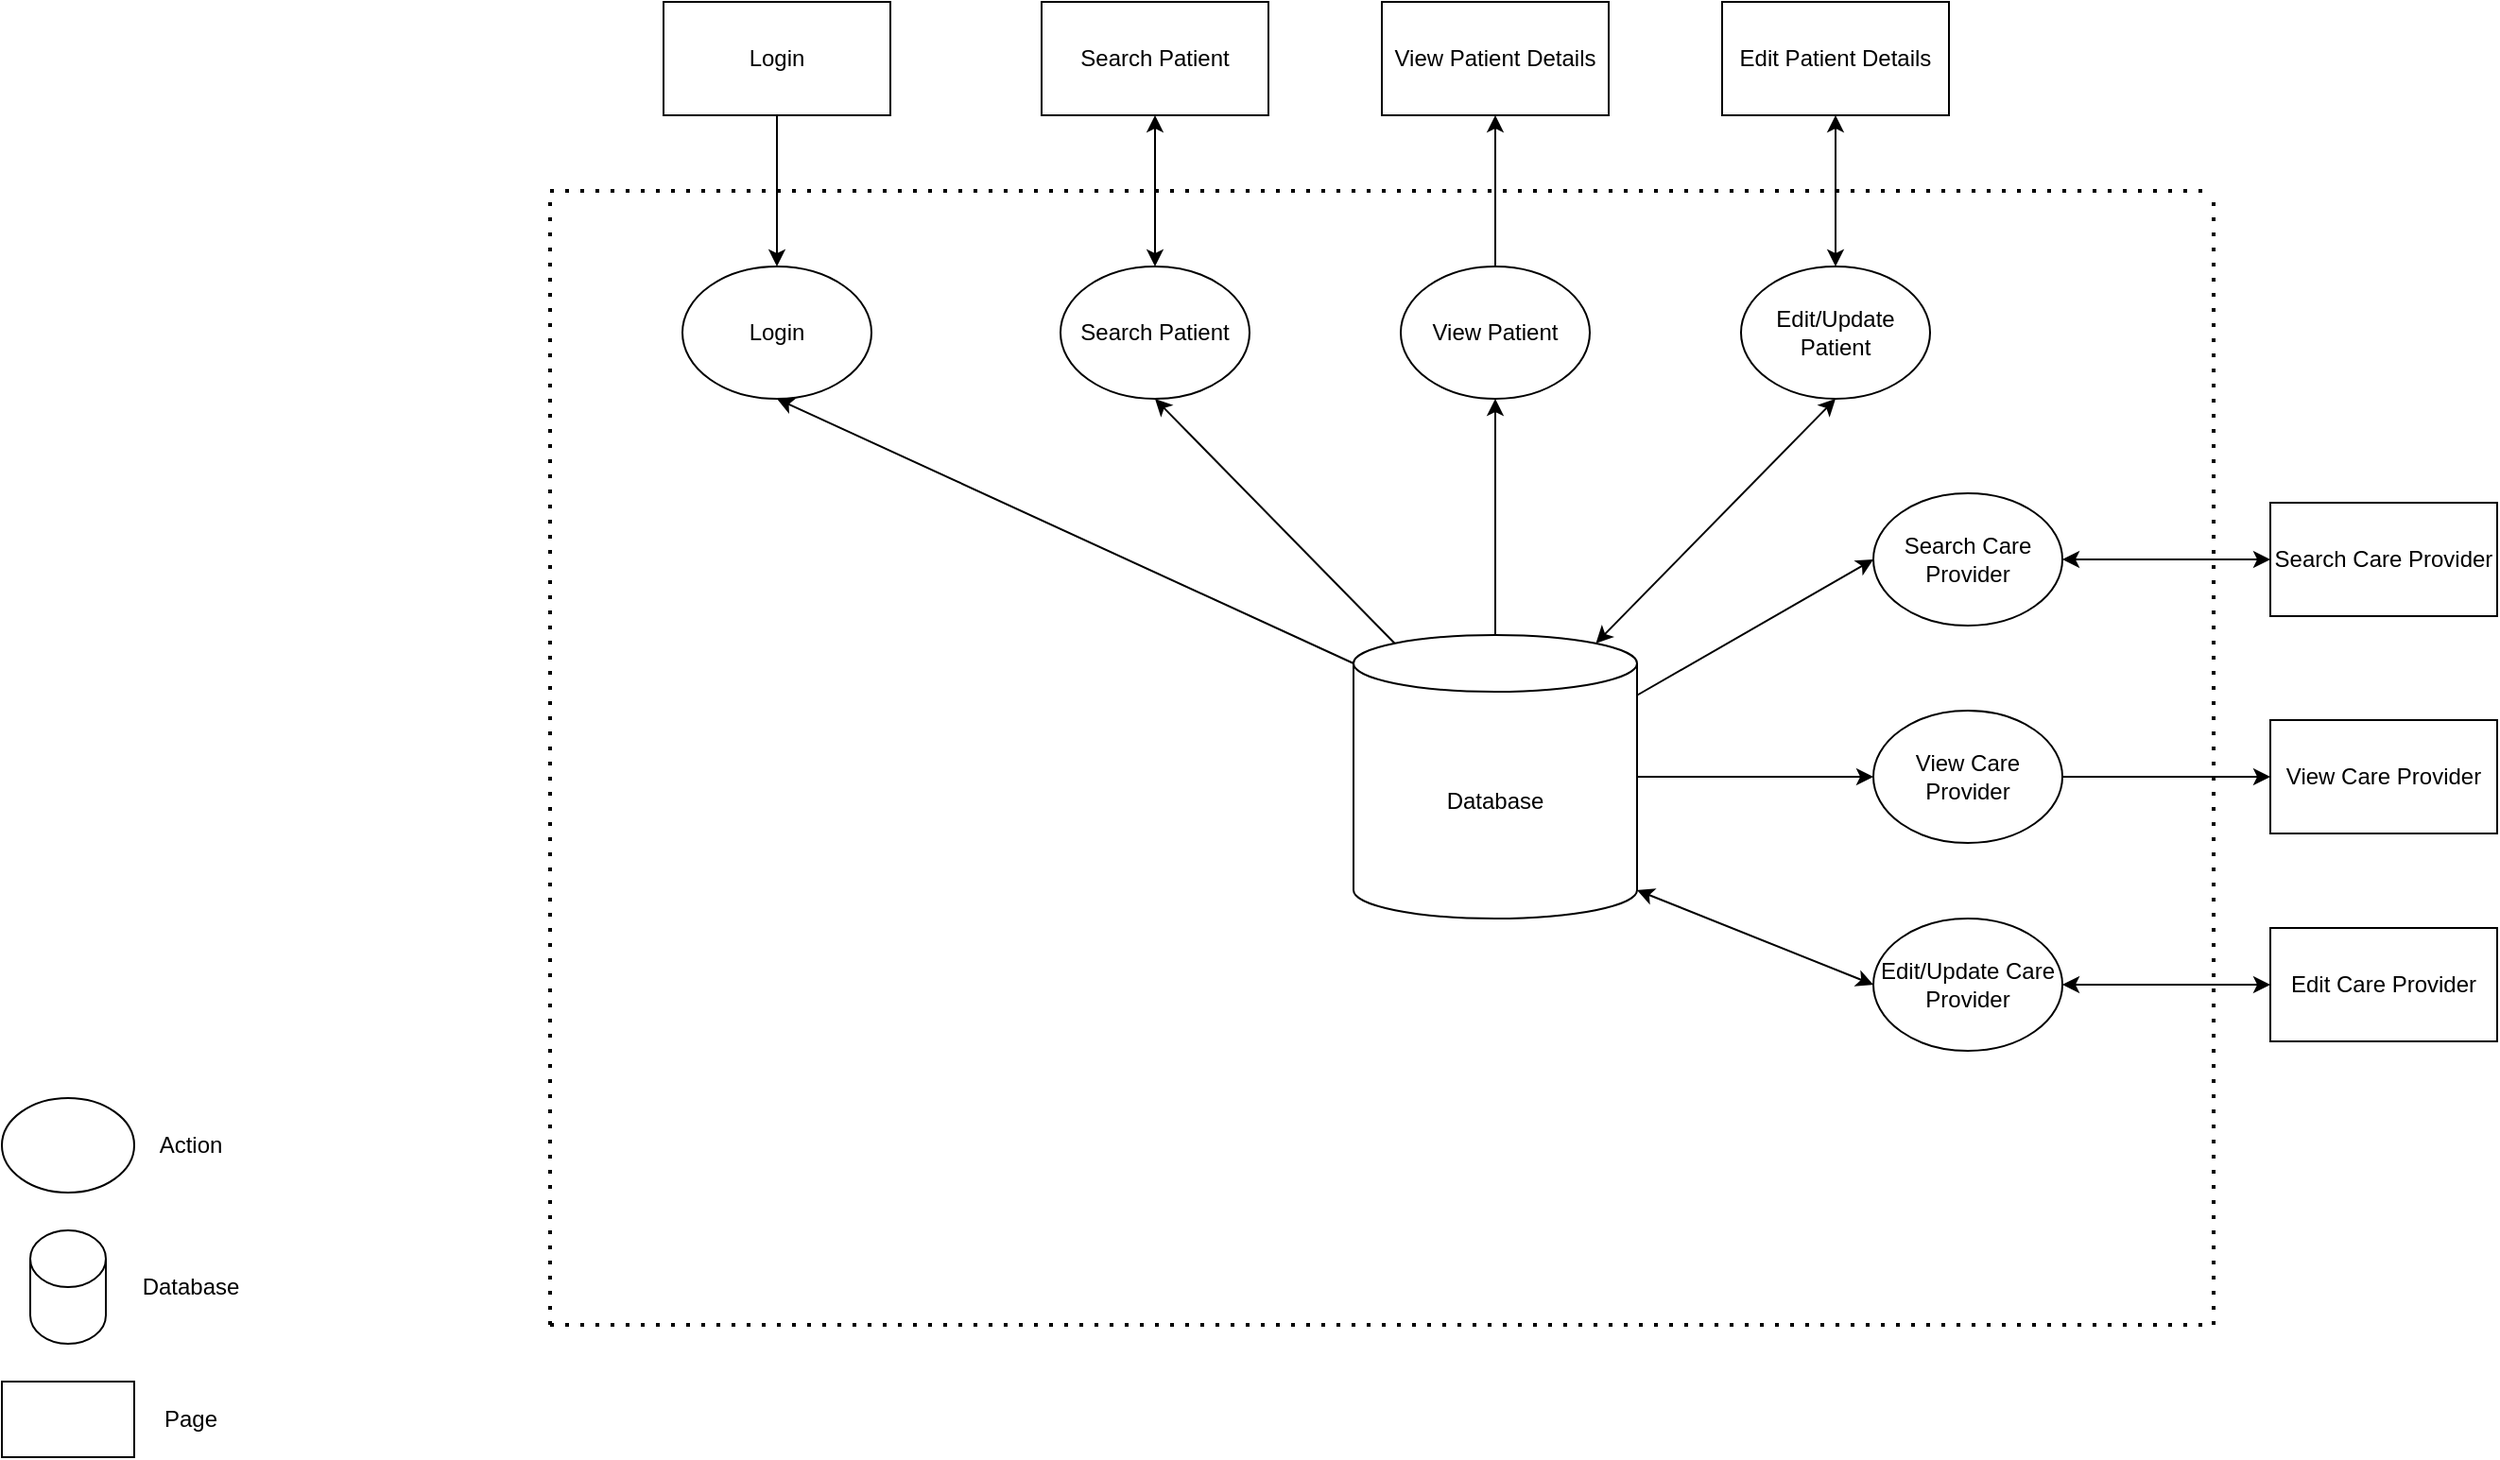 <mxfile version="14.8.5"><diagram id="qDRRlRr5Dmf_vrDJZf3c" name="Page-1"><mxGraphModel dx="1718" dy="950" grid="1" gridSize="10" guides="1" tooltips="1" connect="1" arrows="1" fold="1" page="1" pageScale="1" pageWidth="1600" pageHeight="900" math="0" shadow="0"><root><mxCell id="0"/><mxCell id="1" parent="0"/><mxCell id="oD3N2EDUvd9Q2pfFsSEa-2" value="Database" style="shape=cylinder3;whiteSpace=wrap;html=1;boundedLbl=1;backgroundOutline=1;size=15;" vertex="1" parent="1"><mxGeometry x="725" y="375" width="150" height="150" as="geometry"/></mxCell><mxCell id="oD3N2EDUvd9Q2pfFsSEa-3" value="Login" style="rounded=0;whiteSpace=wrap;html=1;" vertex="1" parent="1"><mxGeometry x="360" y="40" width="120" height="60" as="geometry"/></mxCell><mxCell id="oD3N2EDUvd9Q2pfFsSEa-4" value="" style="rounded=0;whiteSpace=wrap;html=1;" vertex="1" parent="1"><mxGeometry x="10" y="770" width="70" height="40" as="geometry"/></mxCell><mxCell id="oD3N2EDUvd9Q2pfFsSEa-5" value="" style="shape=cylinder3;whiteSpace=wrap;html=1;boundedLbl=1;backgroundOutline=1;size=15;" vertex="1" parent="1"><mxGeometry x="25" y="690" width="40" height="60" as="geometry"/></mxCell><mxCell id="oD3N2EDUvd9Q2pfFsSEa-6" value="" style="ellipse;whiteSpace=wrap;html=1;" vertex="1" parent="1"><mxGeometry x="10" y="620" width="70" height="50" as="geometry"/></mxCell><mxCell id="oD3N2EDUvd9Q2pfFsSEa-7" value="Action" style="text;html=1;strokeColor=none;fillColor=none;align=center;verticalAlign=middle;whiteSpace=wrap;rounded=0;" vertex="1" parent="1"><mxGeometry x="90" y="635" width="40" height="20" as="geometry"/></mxCell><mxCell id="oD3N2EDUvd9Q2pfFsSEa-8" value="Database" style="text;html=1;strokeColor=none;fillColor=none;align=center;verticalAlign=middle;whiteSpace=wrap;rounded=0;" vertex="1" parent="1"><mxGeometry x="90" y="710" width="40" height="20" as="geometry"/></mxCell><mxCell id="oD3N2EDUvd9Q2pfFsSEa-9" value="Page" style="text;html=1;strokeColor=none;fillColor=none;align=center;verticalAlign=middle;whiteSpace=wrap;rounded=0;" vertex="1" parent="1"><mxGeometry x="90" y="780" width="40" height="20" as="geometry"/></mxCell><mxCell id="oD3N2EDUvd9Q2pfFsSEa-10" value="Login" style="ellipse;whiteSpace=wrap;html=1;" vertex="1" parent="1"><mxGeometry x="370" y="180" width="100" height="70" as="geometry"/></mxCell><mxCell id="oD3N2EDUvd9Q2pfFsSEa-11" value="" style="endArrow=classic;html=1;exitX=0;exitY=0;exitDx=0;exitDy=15;exitPerimeter=0;entryX=0.5;entryY=1;entryDx=0;entryDy=0;" edge="1" parent="1" source="oD3N2EDUvd9Q2pfFsSEa-2" target="oD3N2EDUvd9Q2pfFsSEa-10"><mxGeometry width="50" height="50" relative="1" as="geometry"><mxPoint x="770" y="510" as="sourcePoint"/><mxPoint x="820" y="460" as="targetPoint"/></mxGeometry></mxCell><mxCell id="oD3N2EDUvd9Q2pfFsSEa-13" value="Search Patient" style="rounded=0;whiteSpace=wrap;html=1;" vertex="1" parent="1"><mxGeometry x="560" y="40" width="120" height="60" as="geometry"/></mxCell><mxCell id="oD3N2EDUvd9Q2pfFsSEa-15" value="Search Patient" style="ellipse;whiteSpace=wrap;html=1;" vertex="1" parent="1"><mxGeometry x="570" y="180" width="100" height="70" as="geometry"/></mxCell><mxCell id="oD3N2EDUvd9Q2pfFsSEa-18" value="View Patient Details" style="rounded=0;whiteSpace=wrap;html=1;" vertex="1" parent="1"><mxGeometry x="740" y="40" width="120" height="60" as="geometry"/></mxCell><mxCell id="oD3N2EDUvd9Q2pfFsSEa-20" value="View Patient" style="ellipse;whiteSpace=wrap;html=1;" vertex="1" parent="1"><mxGeometry x="750" y="180" width="100" height="70" as="geometry"/></mxCell><mxCell id="oD3N2EDUvd9Q2pfFsSEa-22" value="" style="endArrow=classic;html=1;entryX=0.5;entryY=1;entryDx=0;entryDy=0;exitX=0.5;exitY=0;exitDx=0;exitDy=0;exitPerimeter=0;" edge="1" parent="1" source="oD3N2EDUvd9Q2pfFsSEa-2" target="oD3N2EDUvd9Q2pfFsSEa-20"><mxGeometry width="50" height="50" relative="1" as="geometry"><mxPoint x="770" y="510" as="sourcePoint"/><mxPoint x="820" y="460" as="targetPoint"/></mxGeometry></mxCell><mxCell id="oD3N2EDUvd9Q2pfFsSEa-23" value="" style="endArrow=classic;html=1;exitX=0.5;exitY=1;exitDx=0;exitDy=0;entryX=0.5;entryY=0;entryDx=0;entryDy=0;" edge="1" parent="1" source="oD3N2EDUvd9Q2pfFsSEa-3" target="oD3N2EDUvd9Q2pfFsSEa-10"><mxGeometry width="50" height="50" relative="1" as="geometry"><mxPoint x="810" y="360" as="sourcePoint"/><mxPoint x="860" y="310" as="targetPoint"/></mxGeometry></mxCell><mxCell id="oD3N2EDUvd9Q2pfFsSEa-24" value="" style="endArrow=none;dashed=1;html=1;dashPattern=1 3;strokeWidth=2;" edge="1" parent="1"><mxGeometry width="50" height="50" relative="1" as="geometry"><mxPoint x="300" y="140" as="sourcePoint"/><mxPoint x="1180" y="140" as="targetPoint"/></mxGeometry></mxCell><mxCell id="oD3N2EDUvd9Q2pfFsSEa-25" value="" style="endArrow=none;dashed=1;html=1;dashPattern=1 3;strokeWidth=2;" edge="1" parent="1"><mxGeometry width="50" height="50" relative="1" as="geometry"><mxPoint x="1180" y="740" as="sourcePoint"/><mxPoint x="1180" y="140" as="targetPoint"/></mxGeometry></mxCell><mxCell id="oD3N2EDUvd9Q2pfFsSEa-26" value="" style="endArrow=none;dashed=1;html=1;dashPattern=1 3;strokeWidth=2;" edge="1" parent="1"><mxGeometry width="50" height="50" relative="1" as="geometry"><mxPoint x="300" y="740" as="sourcePoint"/><mxPoint x="1180" y="740" as="targetPoint"/></mxGeometry></mxCell><mxCell id="oD3N2EDUvd9Q2pfFsSEa-27" value="" style="endArrow=none;dashed=1;html=1;dashPattern=1 3;strokeWidth=2;" edge="1" parent="1"><mxGeometry width="50" height="50" relative="1" as="geometry"><mxPoint x="300" y="740" as="sourcePoint"/><mxPoint x="300" y="140" as="targetPoint"/></mxGeometry></mxCell><mxCell id="oD3N2EDUvd9Q2pfFsSEa-30" value="" style="endArrow=classic;html=1;entryX=0.5;entryY=1;entryDx=0;entryDy=0;exitX=0.145;exitY=0;exitDx=0;exitDy=4.35;exitPerimeter=0;" edge="1" parent="1" source="oD3N2EDUvd9Q2pfFsSEa-2" target="oD3N2EDUvd9Q2pfFsSEa-15"><mxGeometry width="50" height="50" relative="1" as="geometry"><mxPoint x="740" y="320" as="sourcePoint"/><mxPoint x="810" y="380" as="targetPoint"/></mxGeometry></mxCell><mxCell id="oD3N2EDUvd9Q2pfFsSEa-31" value="" style="endArrow=classic;startArrow=classic;html=1;entryX=0.5;entryY=1;entryDx=0;entryDy=0;" edge="1" parent="1" source="oD3N2EDUvd9Q2pfFsSEa-15" target="oD3N2EDUvd9Q2pfFsSEa-13"><mxGeometry width="50" height="50" relative="1" as="geometry"><mxPoint x="580" y="430" as="sourcePoint"/><mxPoint x="630" y="380" as="targetPoint"/></mxGeometry></mxCell><mxCell id="oD3N2EDUvd9Q2pfFsSEa-32" value="" style="endArrow=classic;html=1;entryX=0.5;entryY=1;entryDx=0;entryDy=0;exitX=0.5;exitY=0;exitDx=0;exitDy=0;" edge="1" parent="1" source="oD3N2EDUvd9Q2pfFsSEa-20" target="oD3N2EDUvd9Q2pfFsSEa-18"><mxGeometry width="50" height="50" relative="1" as="geometry"><mxPoint x="810" y="385" as="sourcePoint"/><mxPoint x="810" y="260" as="targetPoint"/></mxGeometry></mxCell><mxCell id="oD3N2EDUvd9Q2pfFsSEa-33" value="Edit Patient Details" style="rounded=0;whiteSpace=wrap;html=1;" vertex="1" parent="1"><mxGeometry x="920" y="40" width="120" height="60" as="geometry"/></mxCell><mxCell id="oD3N2EDUvd9Q2pfFsSEa-34" value="Edit/Update Patient" style="ellipse;whiteSpace=wrap;html=1;" vertex="1" parent="1"><mxGeometry x="930" y="180" width="100" height="70" as="geometry"/></mxCell><mxCell id="oD3N2EDUvd9Q2pfFsSEa-35" value="" style="endArrow=classic;startArrow=classic;html=1;entryX=0.5;entryY=1;entryDx=0;entryDy=0;exitX=0.855;exitY=0;exitDx=0;exitDy=4.35;exitPerimeter=0;" edge="1" parent="1" source="oD3N2EDUvd9Q2pfFsSEa-2" target="oD3N2EDUvd9Q2pfFsSEa-34"><mxGeometry width="50" height="50" relative="1" as="geometry"><mxPoint x="880" y="430" as="sourcePoint"/><mxPoint x="930" y="380" as="targetPoint"/></mxGeometry></mxCell><mxCell id="oD3N2EDUvd9Q2pfFsSEa-36" value="" style="endArrow=classic;startArrow=classic;html=1;entryX=0.5;entryY=1;entryDx=0;entryDy=0;exitX=0.5;exitY=0;exitDx=0;exitDy=0;" edge="1" parent="1" source="oD3N2EDUvd9Q2pfFsSEa-34" target="oD3N2EDUvd9Q2pfFsSEa-33"><mxGeometry width="50" height="50" relative="1" as="geometry"><mxPoint x="863.25" y="389.35" as="sourcePoint"/><mxPoint x="990" y="260" as="targetPoint"/></mxGeometry></mxCell><mxCell id="oD3N2EDUvd9Q2pfFsSEa-37" value="Search Care Provider" style="rounded=0;whiteSpace=wrap;html=1;" vertex="1" parent="1"><mxGeometry x="1210" y="305" width="120" height="60" as="geometry"/></mxCell><mxCell id="oD3N2EDUvd9Q2pfFsSEa-38" value="View Care Provider" style="rounded=0;whiteSpace=wrap;html=1;" vertex="1" parent="1"><mxGeometry x="1210" y="420" width="120" height="60" as="geometry"/></mxCell><mxCell id="oD3N2EDUvd9Q2pfFsSEa-39" value="Edit Care Provider" style="rounded=0;whiteSpace=wrap;html=1;" vertex="1" parent="1"><mxGeometry x="1210" y="530" width="120" height="60" as="geometry"/></mxCell><mxCell id="oD3N2EDUvd9Q2pfFsSEa-40" value="Search Care Provider" style="ellipse;whiteSpace=wrap;html=1;" vertex="1" parent="1"><mxGeometry x="1000" y="300" width="100" height="70" as="geometry"/></mxCell><mxCell id="oD3N2EDUvd9Q2pfFsSEa-41" value="View Care Provider" style="ellipse;whiteSpace=wrap;html=1;" vertex="1" parent="1"><mxGeometry x="1000" y="415" width="100" height="70" as="geometry"/></mxCell><mxCell id="oD3N2EDUvd9Q2pfFsSEa-42" value="Edit/Update Care Provider" style="ellipse;whiteSpace=wrap;html=1;" vertex="1" parent="1"><mxGeometry x="1000" y="525" width="100" height="70" as="geometry"/></mxCell><mxCell id="oD3N2EDUvd9Q2pfFsSEa-45" value="" style="endArrow=classic;html=1;entryX=0;entryY=0.5;entryDx=0;entryDy=0;" edge="1" parent="1" source="oD3N2EDUvd9Q2pfFsSEa-2" target="oD3N2EDUvd9Q2pfFsSEa-40"><mxGeometry width="50" height="50" relative="1" as="geometry"><mxPoint x="840" y="410" as="sourcePoint"/><mxPoint x="890" y="360" as="targetPoint"/></mxGeometry></mxCell><mxCell id="oD3N2EDUvd9Q2pfFsSEa-46" value="" style="endArrow=classic;startArrow=classic;html=1;entryX=0;entryY=0.5;entryDx=0;entryDy=0;" edge="1" parent="1" target="oD3N2EDUvd9Q2pfFsSEa-37"><mxGeometry width="50" height="50" relative="1" as="geometry"><mxPoint x="1100" y="335" as="sourcePoint"/><mxPoint x="1200" y="360" as="targetPoint"/></mxGeometry></mxCell><mxCell id="oD3N2EDUvd9Q2pfFsSEa-47" value="" style="endArrow=classic;html=1;exitX=1;exitY=0.5;exitDx=0;exitDy=0;exitPerimeter=0;entryX=0;entryY=0.5;entryDx=0;entryDy=0;" edge="1" parent="1" source="oD3N2EDUvd9Q2pfFsSEa-2" target="oD3N2EDUvd9Q2pfFsSEa-41"><mxGeometry width="50" height="50" relative="1" as="geometry"><mxPoint x="910" y="410" as="sourcePoint"/><mxPoint x="960" y="360" as="targetPoint"/></mxGeometry></mxCell><mxCell id="oD3N2EDUvd9Q2pfFsSEa-48" value="" style="endArrow=classic;html=1;exitX=1;exitY=0.5;exitDx=0;exitDy=0;entryX=0;entryY=0.5;entryDx=0;entryDy=0;" edge="1" parent="1" source="oD3N2EDUvd9Q2pfFsSEa-41" target="oD3N2EDUvd9Q2pfFsSEa-38"><mxGeometry width="50" height="50" relative="1" as="geometry"><mxPoint x="885" y="460" as="sourcePoint"/><mxPoint x="1010.0" y="460" as="targetPoint"/></mxGeometry></mxCell><mxCell id="oD3N2EDUvd9Q2pfFsSEa-49" value="" style="endArrow=classic;startArrow=classic;html=1;exitX=1;exitY=1;exitDx=0;exitDy=-15;exitPerimeter=0;entryX=0;entryY=0.5;entryDx=0;entryDy=0;" edge="1" parent="1" source="oD3N2EDUvd9Q2pfFsSEa-2" target="oD3N2EDUvd9Q2pfFsSEa-42"><mxGeometry width="50" height="50" relative="1" as="geometry"><mxPoint x="1010" y="410" as="sourcePoint"/><mxPoint x="1060" y="360" as="targetPoint"/></mxGeometry></mxCell><mxCell id="oD3N2EDUvd9Q2pfFsSEa-50" value="" style="endArrow=classic;startArrow=classic;html=1;entryX=0;entryY=0.5;entryDx=0;entryDy=0;" edge="1" parent="1" source="oD3N2EDUvd9Q2pfFsSEa-42" target="oD3N2EDUvd9Q2pfFsSEa-39"><mxGeometry width="50" height="50" relative="1" as="geometry"><mxPoint x="885" y="520" as="sourcePoint"/><mxPoint x="1010.0" y="570" as="targetPoint"/></mxGeometry></mxCell></root></mxGraphModel></diagram></mxfile>